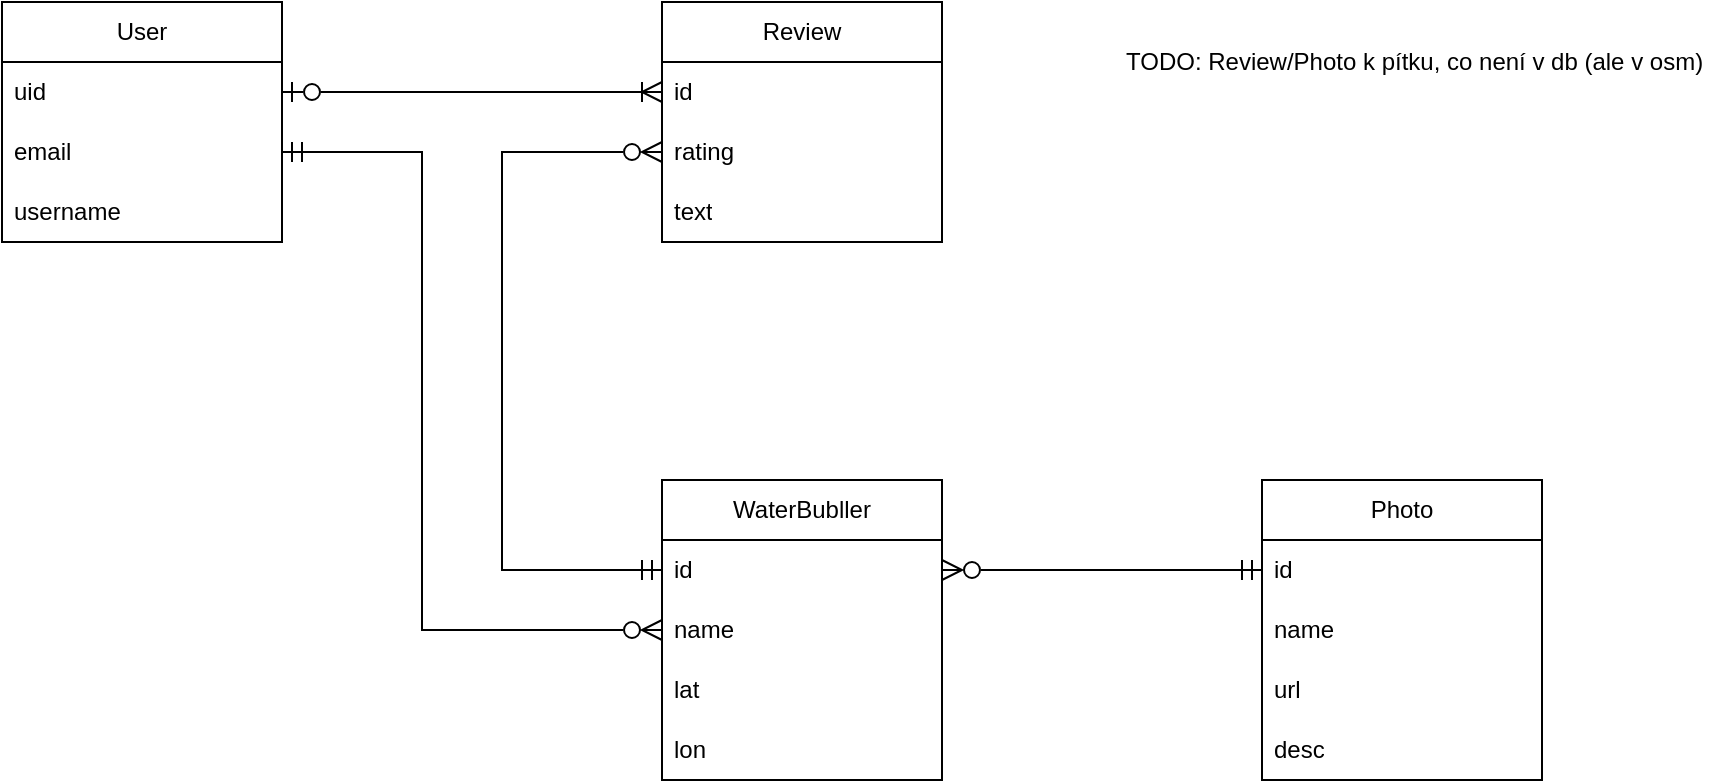 <mxfile version="24.7.17">
  <diagram name="Stránka-1" id="Y2Vn46kGbY3SmjWBIoPw">
    <mxGraphModel dx="1050" dy="557" grid="1" gridSize="10" guides="1" tooltips="1" connect="1" arrows="1" fold="1" page="1" pageScale="1" pageWidth="1169" pageHeight="827" math="0" shadow="0">
      <root>
        <mxCell id="0" />
        <mxCell id="1" parent="0" />
        <mxCell id="6HiTaBco9t9qq5yyDlF7-1" value="User" style="swimlane;fontStyle=0;childLayout=stackLayout;horizontal=1;startSize=30;horizontalStack=0;resizeParent=1;resizeParentMax=0;resizeLast=0;collapsible=1;marginBottom=0;whiteSpace=wrap;html=1;" vertex="1" parent="1">
          <mxGeometry x="150" y="100" width="140" height="120" as="geometry" />
        </mxCell>
        <mxCell id="6HiTaBco9t9qq5yyDlF7-2" value="uid" style="text;strokeColor=none;fillColor=none;align=left;verticalAlign=middle;spacingLeft=4;spacingRight=4;overflow=hidden;points=[[0,0.5],[1,0.5]];portConstraint=eastwest;rotatable=0;whiteSpace=wrap;html=1;" vertex="1" parent="6HiTaBco9t9qq5yyDlF7-1">
          <mxGeometry y="30" width="140" height="30" as="geometry" />
        </mxCell>
        <mxCell id="6HiTaBco9t9qq5yyDlF7-3" value="email" style="text;strokeColor=none;fillColor=none;align=left;verticalAlign=middle;spacingLeft=4;spacingRight=4;overflow=hidden;points=[[0,0.5],[1,0.5]];portConstraint=eastwest;rotatable=0;whiteSpace=wrap;html=1;" vertex="1" parent="6HiTaBco9t9qq5yyDlF7-1">
          <mxGeometry y="60" width="140" height="30" as="geometry" />
        </mxCell>
        <mxCell id="6HiTaBco9t9qq5yyDlF7-4" value="username" style="text;strokeColor=none;fillColor=none;align=left;verticalAlign=middle;spacingLeft=4;spacingRight=4;overflow=hidden;points=[[0,0.5],[1,0.5]];portConstraint=eastwest;rotatable=0;whiteSpace=wrap;html=1;" vertex="1" parent="6HiTaBco9t9qq5yyDlF7-1">
          <mxGeometry y="90" width="140" height="30" as="geometry" />
        </mxCell>
        <mxCell id="6HiTaBco9t9qq5yyDlF7-5" value="Review" style="swimlane;fontStyle=0;childLayout=stackLayout;horizontal=1;startSize=30;horizontalStack=0;resizeParent=1;resizeParentMax=0;resizeLast=0;collapsible=1;marginBottom=0;whiteSpace=wrap;html=1;" vertex="1" parent="1">
          <mxGeometry x="480" y="100" width="140" height="120" as="geometry" />
        </mxCell>
        <mxCell id="6HiTaBco9t9qq5yyDlF7-6" value="id" style="text;strokeColor=none;fillColor=none;align=left;verticalAlign=middle;spacingLeft=4;spacingRight=4;overflow=hidden;points=[[0,0.5],[1,0.5]];portConstraint=eastwest;rotatable=0;whiteSpace=wrap;html=1;" vertex="1" parent="6HiTaBco9t9qq5yyDlF7-5">
          <mxGeometry y="30" width="140" height="30" as="geometry" />
        </mxCell>
        <mxCell id="6HiTaBco9t9qq5yyDlF7-7" value="rating" style="text;strokeColor=none;fillColor=none;align=left;verticalAlign=middle;spacingLeft=4;spacingRight=4;overflow=hidden;points=[[0,0.5],[1,0.5]];portConstraint=eastwest;rotatable=0;whiteSpace=wrap;html=1;" vertex="1" parent="6HiTaBco9t9qq5yyDlF7-5">
          <mxGeometry y="60" width="140" height="30" as="geometry" />
        </mxCell>
        <mxCell id="6HiTaBco9t9qq5yyDlF7-8" value="text" style="text;strokeColor=none;fillColor=none;align=left;verticalAlign=middle;spacingLeft=4;spacingRight=4;overflow=hidden;points=[[0,0.5],[1,0.5]];portConstraint=eastwest;rotatable=0;whiteSpace=wrap;html=1;" vertex="1" parent="6HiTaBco9t9qq5yyDlF7-5">
          <mxGeometry y="90" width="140" height="30" as="geometry" />
        </mxCell>
        <mxCell id="6HiTaBco9t9qq5yyDlF7-9" style="edgeStyle=orthogonalEdgeStyle;rounded=0;orthogonalLoop=1;jettySize=auto;html=1;exitX=0;exitY=0.5;exitDx=0;exitDy=0;entryX=1;entryY=0.5;entryDx=0;entryDy=0;endArrow=ERzeroToOne;endFill=0;startArrow=ERoneToMany;startFill=0;startSize=8;endSize=8;" edge="1" parent="1" source="6HiTaBco9t9qq5yyDlF7-6" target="6HiTaBco9t9qq5yyDlF7-2">
          <mxGeometry relative="1" as="geometry" />
        </mxCell>
        <mxCell id="6HiTaBco9t9qq5yyDlF7-10" value="WaterBubller" style="swimlane;fontStyle=0;childLayout=stackLayout;horizontal=1;startSize=30;horizontalStack=0;resizeParent=1;resizeParentMax=0;resizeLast=0;collapsible=1;marginBottom=0;whiteSpace=wrap;html=1;" vertex="1" parent="1">
          <mxGeometry x="480" y="339" width="140" height="150" as="geometry" />
        </mxCell>
        <mxCell id="6HiTaBco9t9qq5yyDlF7-11" value="id" style="text;strokeColor=none;fillColor=none;align=left;verticalAlign=middle;spacingLeft=4;spacingRight=4;overflow=hidden;points=[[0,0.5],[1,0.5]];portConstraint=eastwest;rotatable=0;whiteSpace=wrap;html=1;" vertex="1" parent="6HiTaBco9t9qq5yyDlF7-10">
          <mxGeometry y="30" width="140" height="30" as="geometry" />
        </mxCell>
        <mxCell id="6HiTaBco9t9qq5yyDlF7-12" value="name" style="text;strokeColor=none;fillColor=none;align=left;verticalAlign=middle;spacingLeft=4;spacingRight=4;overflow=hidden;points=[[0,0.5],[1,0.5]];portConstraint=eastwest;rotatable=0;whiteSpace=wrap;html=1;" vertex="1" parent="6HiTaBco9t9qq5yyDlF7-10">
          <mxGeometry y="60" width="140" height="30" as="geometry" />
        </mxCell>
        <mxCell id="6HiTaBco9t9qq5yyDlF7-13" value="lat" style="text;strokeColor=none;fillColor=none;align=left;verticalAlign=middle;spacingLeft=4;spacingRight=4;overflow=hidden;points=[[0,0.5],[1,0.5]];portConstraint=eastwest;rotatable=0;whiteSpace=wrap;html=1;" vertex="1" parent="6HiTaBco9t9qq5yyDlF7-10">
          <mxGeometry y="90" width="140" height="30" as="geometry" />
        </mxCell>
        <mxCell id="6HiTaBco9t9qq5yyDlF7-14" value="lon" style="text;strokeColor=none;fillColor=none;align=left;verticalAlign=middle;spacingLeft=4;spacingRight=4;overflow=hidden;points=[[0,0.5],[1,0.5]];portConstraint=eastwest;rotatable=0;whiteSpace=wrap;html=1;" vertex="1" parent="6HiTaBco9t9qq5yyDlF7-10">
          <mxGeometry y="120" width="140" height="30" as="geometry" />
        </mxCell>
        <mxCell id="6HiTaBco9t9qq5yyDlF7-15" value="Photo" style="swimlane;fontStyle=0;childLayout=stackLayout;horizontal=1;startSize=30;horizontalStack=0;resizeParent=1;resizeParentMax=0;resizeLast=0;collapsible=1;marginBottom=0;whiteSpace=wrap;html=1;" vertex="1" parent="1">
          <mxGeometry x="780" y="339" width="140" height="150" as="geometry" />
        </mxCell>
        <mxCell id="6HiTaBco9t9qq5yyDlF7-16" value="id" style="text;strokeColor=none;fillColor=none;align=left;verticalAlign=middle;spacingLeft=4;spacingRight=4;overflow=hidden;points=[[0,0.5],[1,0.5]];portConstraint=eastwest;rotatable=0;whiteSpace=wrap;html=1;" vertex="1" parent="6HiTaBco9t9qq5yyDlF7-15">
          <mxGeometry y="30" width="140" height="30" as="geometry" />
        </mxCell>
        <mxCell id="6HiTaBco9t9qq5yyDlF7-17" value="name" style="text;strokeColor=none;fillColor=none;align=left;verticalAlign=middle;spacingLeft=4;spacingRight=4;overflow=hidden;points=[[0,0.5],[1,0.5]];portConstraint=eastwest;rotatable=0;whiteSpace=wrap;html=1;" vertex="1" parent="6HiTaBco9t9qq5yyDlF7-15">
          <mxGeometry y="60" width="140" height="30" as="geometry" />
        </mxCell>
        <mxCell id="6HiTaBco9t9qq5yyDlF7-19" value="url" style="text;strokeColor=none;fillColor=none;align=left;verticalAlign=middle;spacingLeft=4;spacingRight=4;overflow=hidden;points=[[0,0.5],[1,0.5]];portConstraint=eastwest;rotatable=0;whiteSpace=wrap;html=1;" vertex="1" parent="6HiTaBco9t9qq5yyDlF7-15">
          <mxGeometry y="90" width="140" height="30" as="geometry" />
        </mxCell>
        <mxCell id="6HiTaBco9t9qq5yyDlF7-18" value="desc" style="text;strokeColor=none;fillColor=none;align=left;verticalAlign=middle;spacingLeft=4;spacingRight=4;overflow=hidden;points=[[0,0.5],[1,0.5]];portConstraint=eastwest;rotatable=0;whiteSpace=wrap;html=1;" vertex="1" parent="6HiTaBco9t9qq5yyDlF7-15">
          <mxGeometry y="120" width="140" height="30" as="geometry" />
        </mxCell>
        <mxCell id="6HiTaBco9t9qq5yyDlF7-20" style="edgeStyle=orthogonalEdgeStyle;rounded=0;orthogonalLoop=1;jettySize=auto;html=1;exitX=0;exitY=0.5;exitDx=0;exitDy=0;entryX=0;entryY=0.5;entryDx=0;entryDy=0;endArrow=ERmandOne;endFill=0;startArrow=ERzeroToMany;startFill=0;endSize=8;startSize=8;" edge="1" parent="1" source="6HiTaBco9t9qq5yyDlF7-7" target="6HiTaBco9t9qq5yyDlF7-11">
          <mxGeometry relative="1" as="geometry">
            <Array as="points">
              <mxPoint x="400" y="175" />
              <mxPoint x="400" y="384" />
            </Array>
          </mxGeometry>
        </mxCell>
        <mxCell id="6HiTaBco9t9qq5yyDlF7-21" style="edgeStyle=orthogonalEdgeStyle;rounded=0;orthogonalLoop=1;jettySize=auto;html=1;exitX=1;exitY=0.5;exitDx=0;exitDy=0;endSize=8;startSize=8;endArrow=ERmandOne;endFill=0;startArrow=ERzeroToMany;startFill=0;" edge="1" parent="1" source="6HiTaBco9t9qq5yyDlF7-11" target="6HiTaBco9t9qq5yyDlF7-16">
          <mxGeometry relative="1" as="geometry" />
        </mxCell>
        <mxCell id="6HiTaBco9t9qq5yyDlF7-22" value="&lt;span style=&quot;background-color: initial;&quot;&gt;TODO: Review/Photo k pítku, co není v db (ale v osm)&lt;/span&gt;" style="text;html=1;align=left;verticalAlign=middle;whiteSpace=wrap;rounded=0;" vertex="1" parent="1">
          <mxGeometry x="710" y="100" width="300" height="60" as="geometry" />
        </mxCell>
        <mxCell id="6HiTaBco9t9qq5yyDlF7-24" style="edgeStyle=orthogonalEdgeStyle;rounded=0;orthogonalLoop=1;jettySize=auto;html=1;exitX=1;exitY=0.5;exitDx=0;exitDy=0;entryX=0;entryY=0.5;entryDx=0;entryDy=0;endArrow=ERzeroToMany;endFill=0;startArrow=ERmandOne;startFill=0;endSize=8;startSize=8;" edge="1" parent="1" source="6HiTaBco9t9qq5yyDlF7-3" target="6HiTaBco9t9qq5yyDlF7-12">
          <mxGeometry relative="1" as="geometry">
            <Array as="points">
              <mxPoint x="360" y="175" />
              <mxPoint x="360" y="414" />
            </Array>
          </mxGeometry>
        </mxCell>
      </root>
    </mxGraphModel>
  </diagram>
</mxfile>
